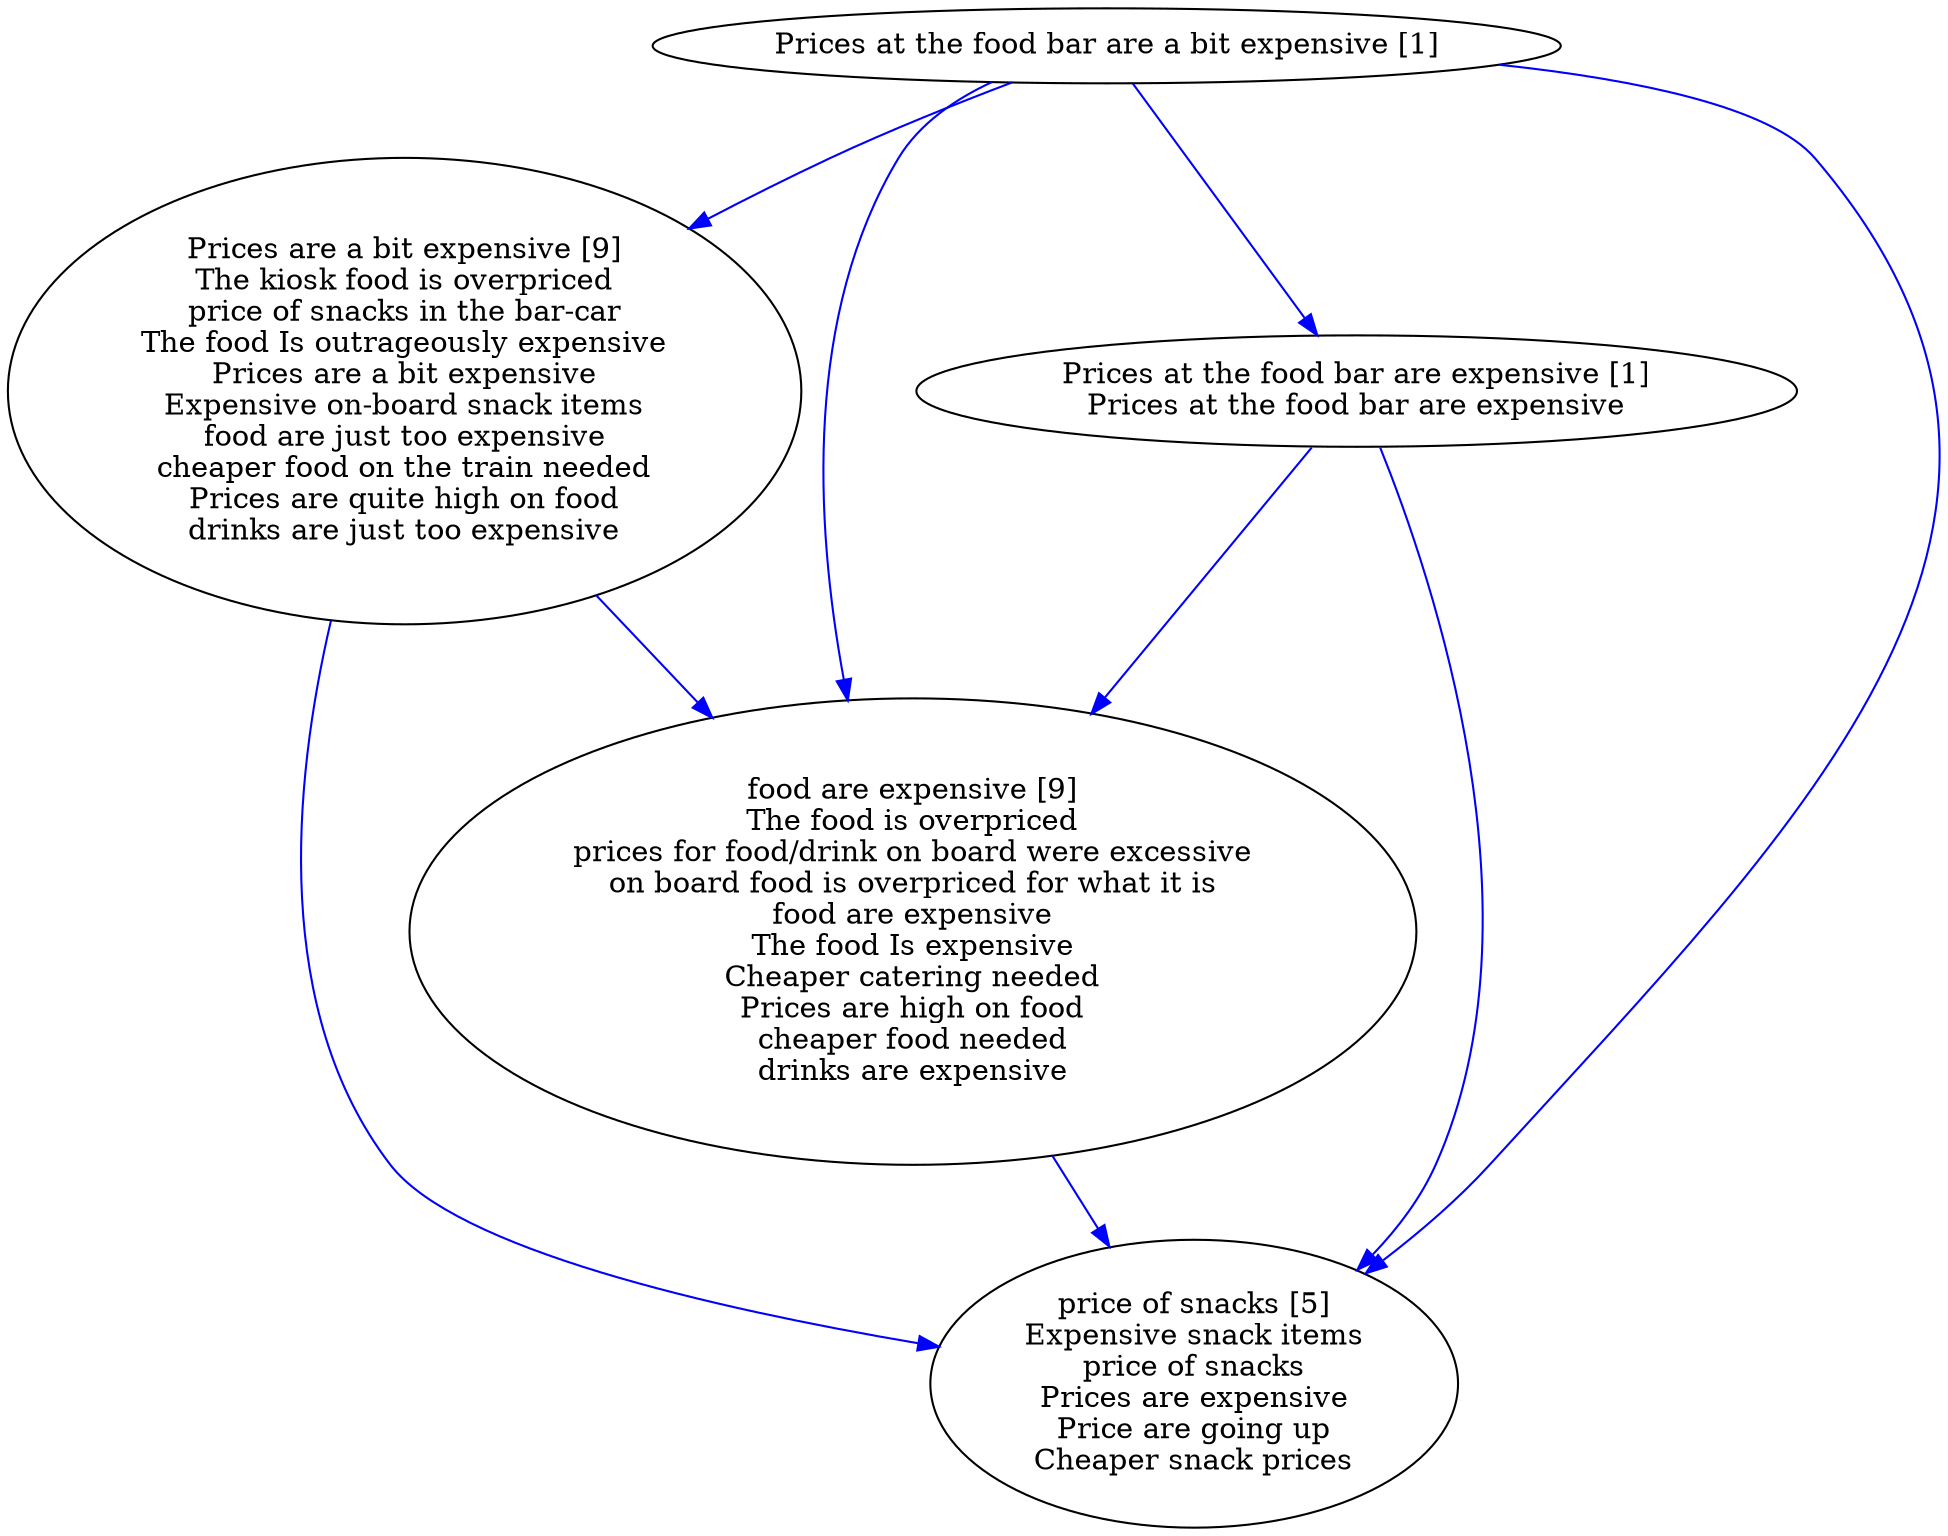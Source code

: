 digraph collapsedGraph {
"Prices are a bit expensive [9]\nThe kiosk food is overpriced\nprice of snacks in the bar-car\nThe food Is outrageously expensive\nPrices are a bit expensive\nExpensive on-board snack items\nfood are just too expensive\ncheaper food on the train needed\nPrices are quite high on food\ndrinks are just too expensive""price of snacks [5]\nExpensive snack items\nprice of snacks\nPrices are expensive\nPrice are going up\nCheaper snack prices""food are expensive [9]\nThe food is overpriced\nprices for food/drink on board were excessive\non board food is overpriced for what it is\nfood are expensive\nThe food Is expensive\nCheaper catering needed\nPrices are high on food\ncheaper food needed\ndrinks are expensive""Prices at the food bar are a bit expensive [1]""Prices at the food bar are expensive [1]\nPrices at the food bar are expensive""Prices are a bit expensive [9]\nThe kiosk food is overpriced\nprice of snacks in the bar-car\nThe food Is outrageously expensive\nPrices are a bit expensive\nExpensive on-board snack items\nfood are just too expensive\ncheaper food on the train needed\nPrices are quite high on food\ndrinks are just too expensive" -> "food are expensive [9]\nThe food is overpriced\nprices for food/drink on board were excessive\non board food is overpriced for what it is\nfood are expensive\nThe food Is expensive\nCheaper catering needed\nPrices are high on food\ncheaper food needed\ndrinks are expensive" [color=blue]
"Prices are a bit expensive [9]\nThe kiosk food is overpriced\nprice of snacks in the bar-car\nThe food Is outrageously expensive\nPrices are a bit expensive\nExpensive on-board snack items\nfood are just too expensive\ncheaper food on the train needed\nPrices are quite high on food\ndrinks are just too expensive" -> "price of snacks [5]\nExpensive snack items\nprice of snacks\nPrices are expensive\nPrice are going up\nCheaper snack prices" [color=blue]
"food are expensive [9]\nThe food is overpriced\nprices for food/drink on board were excessive\non board food is overpriced for what it is\nfood are expensive\nThe food Is expensive\nCheaper catering needed\nPrices are high on food\ncheaper food needed\ndrinks are expensive" -> "price of snacks [5]\nExpensive snack items\nprice of snacks\nPrices are expensive\nPrice are going up\nCheaper snack prices" [color=blue]
"Prices at the food bar are expensive [1]\nPrices at the food bar are expensive" -> "food are expensive [9]\nThe food is overpriced\nprices for food/drink on board were excessive\non board food is overpriced for what it is\nfood are expensive\nThe food Is expensive\nCheaper catering needed\nPrices are high on food\ncheaper food needed\ndrinks are expensive" [color=blue]
"Prices at the food bar are expensive [1]\nPrices at the food bar are expensive" -> "price of snacks [5]\nExpensive snack items\nprice of snacks\nPrices are expensive\nPrice are going up\nCheaper snack prices" [color=blue]
"Prices at the food bar are a bit expensive [1]" -> "price of snacks [5]\nExpensive snack items\nprice of snacks\nPrices are expensive\nPrice are going up\nCheaper snack prices" [color=blue]
"Prices at the food bar are a bit expensive [1]" -> "Prices are a bit expensive [9]\nThe kiosk food is overpriced\nprice of snacks in the bar-car\nThe food Is outrageously expensive\nPrices are a bit expensive\nExpensive on-board snack items\nfood are just too expensive\ncheaper food on the train needed\nPrices are quite high on food\ndrinks are just too expensive" [color=blue]
"Prices at the food bar are a bit expensive [1]" -> "food are expensive [9]\nThe food is overpriced\nprices for food/drink on board were excessive\non board food is overpriced for what it is\nfood are expensive\nThe food Is expensive\nCheaper catering needed\nPrices are high on food\ncheaper food needed\ndrinks are expensive" [color=blue]
"Prices at the food bar are a bit expensive [1]" -> "Prices at the food bar are expensive [1]\nPrices at the food bar are expensive" [color=blue]
}